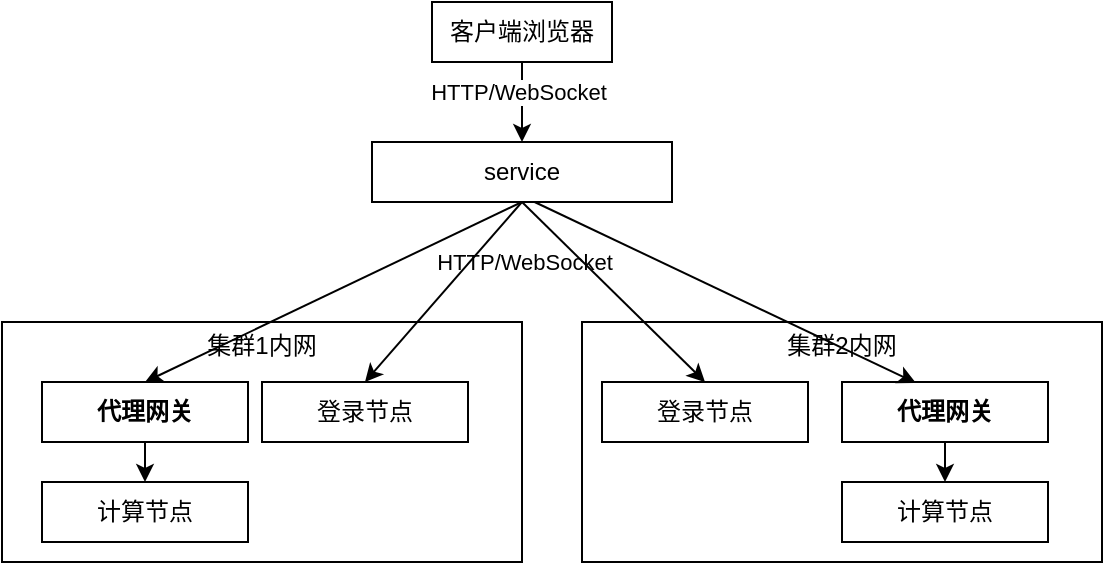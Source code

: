 <mxfile scale="2" border="0">
    <diagram id="Pjbi3EagdmSRB1L1AeHt" name="Page-1">
        <mxGraphModel dx="840" dy="339" grid="1" gridSize="10" guides="1" tooltips="1" connect="1" arrows="1" fold="1" page="1" pageScale="1" pageWidth="827" pageHeight="1169" math="0" shadow="0">
            <root>
                <mxCell id="0"/>
                <mxCell id="1" parent="0"/>
                <mxCell id="129" style="edgeStyle=none;html=1;exitX=0.5;exitY=1;exitDx=0;exitDy=0;entryX=0.5;entryY=0;entryDx=0;entryDy=0;" parent="1" source="131" target="146" edge="1">
                    <mxGeometry relative="1" as="geometry">
                        <mxPoint x="351.5" y="700" as="targetPoint"/>
                    </mxGeometry>
                </mxCell>
                <mxCell id="130" value="HTTP/WebSocket" style="edgeLabel;html=1;align=center;verticalAlign=middle;resizable=0;points=[];" parent="129" vertex="1" connectable="0">
                    <mxGeometry x="-0.262" y="2" relative="1" as="geometry">
                        <mxPoint x="69" y="-5" as="offset"/>
                    </mxGeometry>
                </mxCell>
                <mxCell id="131" value="service" style="rounded=0;whiteSpace=wrap;fillColor=none;verticalAlign=middle;spacing=0;labelBackgroundColor=none;" parent="1" vertex="1">
                    <mxGeometry x="445" y="540" width="150" height="30" as="geometry"/>
                </mxCell>
                <mxCell id="132" value="" style="edgeStyle=none;exitX=0.5;exitY=1;exitDx=0;exitDy=0;spacing=0;labelBackgroundColor=none;entryX=0.5;entryY=0;entryDx=0;entryDy=0;" parent="1" source="134" target="131" edge="1">
                    <mxGeometry relative="1" as="geometry">
                        <mxPoint x="571.892" y="562" as="targetPoint"/>
                    </mxGeometry>
                </mxCell>
                <mxCell id="133" value="HTTP/WebSocket" style="edgeLabel;html=1;align=center;verticalAlign=middle;resizable=0;points=[];" parent="132" vertex="1" connectable="0">
                    <mxGeometry x="-0.251" y="-2" relative="1" as="geometry">
                        <mxPoint as="offset"/>
                    </mxGeometry>
                </mxCell>
                <mxCell id="134" value="客户端浏览器" style="whiteSpace=wrap;fillColor=none;spacing=0;labelBackgroundColor=none;" parent="1" vertex="1">
                    <mxGeometry x="475" y="470" width="90" height="30" as="geometry"/>
                </mxCell>
                <mxCell id="135" style="edgeStyle=none;html=1;exitX=0.542;exitY=1;exitDx=0;exitDy=0;entryX=0.358;entryY=0.014;entryDx=0;entryDy=0;entryPerimeter=0;exitPerimeter=0;" parent="1" source="131" target="137" edge="1">
                    <mxGeometry relative="1" as="geometry">
                        <mxPoint x="580" y="584.5" as="sourcePoint"/>
                    </mxGeometry>
                </mxCell>
                <mxCell id="138" value="集群2内网" style="rounded=0;whiteSpace=wrap;fillColor=none;verticalAlign=top;spacing=0;labelBackgroundColor=none;" parent="1" vertex="1">
                    <mxGeometry x="550" y="630" width="260" height="120" as="geometry"/>
                </mxCell>
                <mxCell id="141" style="edgeStyle=none;html=1;entryX=0.5;entryY=0;entryDx=0;entryDy=0;exitX=0.5;exitY=1;exitDx=0;exitDy=0;" parent="1" source="131" target="139" edge="1">
                    <mxGeometry relative="1" as="geometry"/>
                </mxCell>
                <mxCell id="142" style="edgeStyle=none;html=1;exitX=0.5;exitY=1;exitDx=0;exitDy=0;entryX=0.5;entryY=0;entryDx=0;entryDy=0;" parent="1" source="137" target="140" edge="1">
                    <mxGeometry relative="1" as="geometry"/>
                </mxCell>
                <mxCell id="137" value="代理网关" style="rounded=0;whiteSpace=wrap;fillColor=none;verticalAlign=middle;spacing=0;labelBackgroundColor=none;fontStyle=1" parent="1" vertex="1">
                    <mxGeometry x="680" y="660" width="103" height="30" as="geometry"/>
                </mxCell>
                <mxCell id="139" value="登录节点" style="rounded=0;whiteSpace=wrap;fillColor=none;verticalAlign=middle;spacing=0;labelBackgroundColor=none;fontStyle=0;align=center;" parent="1" vertex="1">
                    <mxGeometry x="560" y="660" width="103" height="30" as="geometry"/>
                </mxCell>
                <mxCell id="140" value="计算节点" style="rounded=0;whiteSpace=wrap;fillColor=none;verticalAlign=middle;spacing=0;labelBackgroundColor=none;fontStyle=0;align=center;" parent="1" vertex="1">
                    <mxGeometry x="680" y="710" width="103" height="30" as="geometry"/>
                </mxCell>
                <mxCell id="143" value="集群1内网" style="rounded=0;whiteSpace=wrap;fillColor=none;verticalAlign=top;spacing=0;labelBackgroundColor=none;" parent="1" vertex="1">
                    <mxGeometry x="260" y="630" width="260" height="120" as="geometry"/>
                </mxCell>
                <mxCell id="151" style="edgeStyle=none;html=1;entryX=0.5;entryY=0;entryDx=0;entryDy=0;exitX=0.5;exitY=1;exitDx=0;exitDy=0;" parent="1" source="131" target="147" edge="1">
                    <mxGeometry relative="1" as="geometry"/>
                </mxCell>
                <mxCell id="146" value="代理网关" style="rounded=0;whiteSpace=wrap;fillColor=none;verticalAlign=middle;spacing=0;labelBackgroundColor=none;fontStyle=1" parent="1" vertex="1">
                    <mxGeometry x="280" y="660" width="103" height="30" as="geometry"/>
                </mxCell>
                <mxCell id="147" value="登录节点" style="rounded=0;whiteSpace=wrap;fillColor=none;verticalAlign=middle;spacing=0;labelBackgroundColor=none;fontStyle=0;align=center;" parent="1" vertex="1">
                    <mxGeometry x="390" y="660" width="103" height="30" as="geometry"/>
                </mxCell>
                <mxCell id="149" value="计算节点" style="rounded=0;whiteSpace=wrap;fillColor=none;verticalAlign=middle;spacing=0;labelBackgroundColor=none;fontStyle=0;align=center;" parent="1" vertex="1">
                    <mxGeometry x="280" y="710" width="103" height="30" as="geometry"/>
                </mxCell>
                <mxCell id="154" style="edgeStyle=none;html=1;exitX=0.5;exitY=1;exitDx=0;exitDy=0;" parent="1" source="146" target="149" edge="1">
                    <mxGeometry relative="1" as="geometry">
                        <mxPoint x="741.5" y="700" as="sourcePoint"/>
                        <mxPoint x="741.5" y="720" as="targetPoint"/>
                    </mxGeometry>
                </mxCell>
            </root>
        </mxGraphModel>
    </diagram>
</mxfile>
